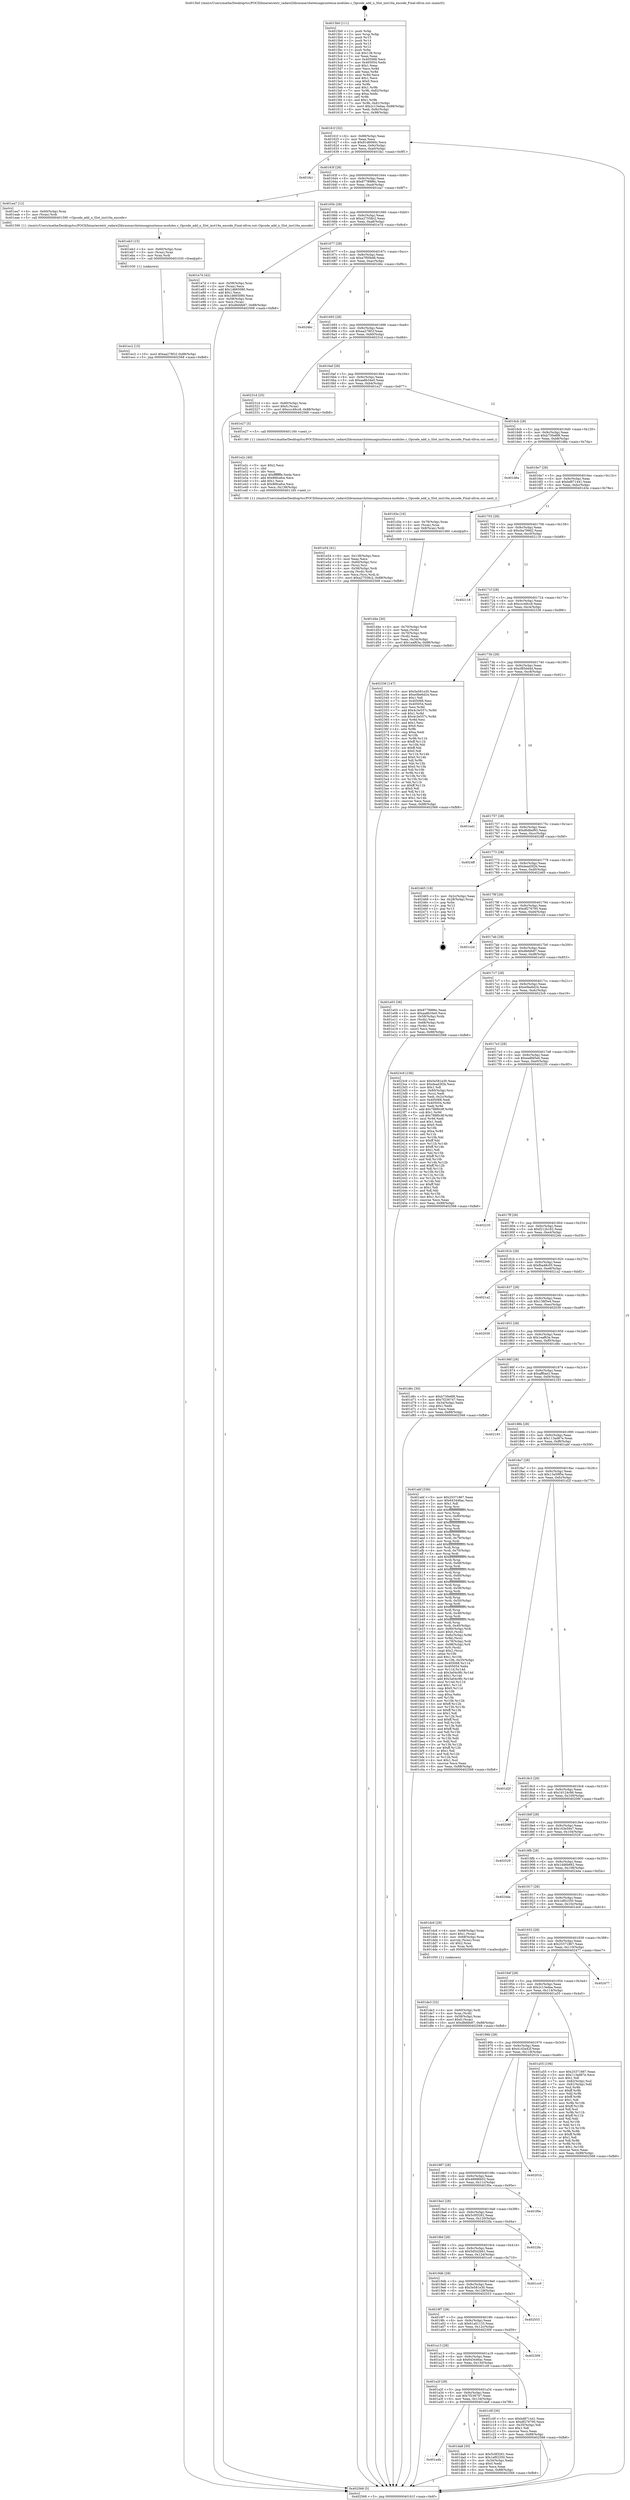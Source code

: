 digraph "0x4015b0" {
  label = "0x4015b0 (/mnt/c/Users/mathe/Desktop/tcc/POCII/binaries/extr_radare2librasmarchxtensagnuxtensa-modules.c_Opcode_add_n_Slot_inst16a_encode_Final-ollvm.out::main(0))"
  labelloc = "t"
  node[shape=record]

  Entry [label="",width=0.3,height=0.3,shape=circle,fillcolor=black,style=filled]
  "0x40161f" [label="{
     0x40161f [32]\l
     | [instrs]\l
     &nbsp;&nbsp;0x40161f \<+6\>: mov -0x88(%rbp),%eax\l
     &nbsp;&nbsp;0x401625 \<+2\>: mov %eax,%ecx\l
     &nbsp;&nbsp;0x401627 \<+6\>: sub $0x81d6060c,%ecx\l
     &nbsp;&nbsp;0x40162d \<+6\>: mov %eax,-0x9c(%rbp)\l
     &nbsp;&nbsp;0x401633 \<+6\>: mov %ecx,-0xa0(%rbp)\l
     &nbsp;&nbsp;0x401639 \<+6\>: je 0000000000401fa1 \<main+0x9f1\>\l
  }"]
  "0x401fa1" [label="{
     0x401fa1\l
  }", style=dashed]
  "0x40163f" [label="{
     0x40163f [28]\l
     | [instrs]\l
     &nbsp;&nbsp;0x40163f \<+5\>: jmp 0000000000401644 \<main+0x94\>\l
     &nbsp;&nbsp;0x401644 \<+6\>: mov -0x9c(%rbp),%eax\l
     &nbsp;&nbsp;0x40164a \<+5\>: sub $0x8778986c,%eax\l
     &nbsp;&nbsp;0x40164f \<+6\>: mov %eax,-0xa4(%rbp)\l
     &nbsp;&nbsp;0x401655 \<+6\>: je 0000000000401ea7 \<main+0x8f7\>\l
  }"]
  Exit [label="",width=0.3,height=0.3,shape=circle,fillcolor=black,style=filled,peripheries=2]
  "0x401ea7" [label="{
     0x401ea7 [12]\l
     | [instrs]\l
     &nbsp;&nbsp;0x401ea7 \<+4\>: mov -0x60(%rbp),%rax\l
     &nbsp;&nbsp;0x401eab \<+3\>: mov (%rax),%rdi\l
     &nbsp;&nbsp;0x401eae \<+5\>: call 0000000000401590 \<Opcode_add_n_Slot_inst16a_encode\>\l
     | [calls]\l
     &nbsp;&nbsp;0x401590 \{1\} (/mnt/c/Users/mathe/Desktop/tcc/POCII/binaries/extr_radare2librasmarchxtensagnuxtensa-modules.c_Opcode_add_n_Slot_inst16a_encode_Final-ollvm.out::Opcode_add_n_Slot_inst16a_encode)\l
  }"]
  "0x40165b" [label="{
     0x40165b [28]\l
     | [instrs]\l
     &nbsp;&nbsp;0x40165b \<+5\>: jmp 0000000000401660 \<main+0xb0\>\l
     &nbsp;&nbsp;0x401660 \<+6\>: mov -0x9c(%rbp),%eax\l
     &nbsp;&nbsp;0x401666 \<+5\>: sub $0xa27558c2,%eax\l
     &nbsp;&nbsp;0x40166b \<+6\>: mov %eax,-0xa8(%rbp)\l
     &nbsp;&nbsp;0x401671 \<+6\>: je 0000000000401e7d \<main+0x8cd\>\l
  }"]
  "0x401ec2" [label="{
     0x401ec2 [15]\l
     | [instrs]\l
     &nbsp;&nbsp;0x401ec2 \<+10\>: movl $0xaa278f1f,-0x88(%rbp)\l
     &nbsp;&nbsp;0x401ecc \<+5\>: jmp 0000000000402568 \<main+0xfb8\>\l
  }"]
  "0x401e7d" [label="{
     0x401e7d [42]\l
     | [instrs]\l
     &nbsp;&nbsp;0x401e7d \<+4\>: mov -0x58(%rbp),%rax\l
     &nbsp;&nbsp;0x401e81 \<+2\>: mov (%rax),%ecx\l
     &nbsp;&nbsp;0x401e83 \<+6\>: add $0x1d665080,%ecx\l
     &nbsp;&nbsp;0x401e89 \<+3\>: add $0x1,%ecx\l
     &nbsp;&nbsp;0x401e8c \<+6\>: sub $0x1d665080,%ecx\l
     &nbsp;&nbsp;0x401e92 \<+4\>: mov -0x58(%rbp),%rax\l
     &nbsp;&nbsp;0x401e96 \<+2\>: mov %ecx,(%rax)\l
     &nbsp;&nbsp;0x401e98 \<+10\>: movl $0xdfefdb87,-0x88(%rbp)\l
     &nbsp;&nbsp;0x401ea2 \<+5\>: jmp 0000000000402568 \<main+0xfb8\>\l
  }"]
  "0x401677" [label="{
     0x401677 [28]\l
     | [instrs]\l
     &nbsp;&nbsp;0x401677 \<+5\>: jmp 000000000040167c \<main+0xcc\>\l
     &nbsp;&nbsp;0x40167c \<+6\>: mov -0x9c(%rbp),%eax\l
     &nbsp;&nbsp;0x401682 \<+5\>: sub $0xa7f00bd6,%eax\l
     &nbsp;&nbsp;0x401687 \<+6\>: mov %eax,-0xac(%rbp)\l
     &nbsp;&nbsp;0x40168d \<+6\>: je 00000000004024bc \<main+0xf0c\>\l
  }"]
  "0x401eb3" [label="{
     0x401eb3 [15]\l
     | [instrs]\l
     &nbsp;&nbsp;0x401eb3 \<+4\>: mov -0x60(%rbp),%rax\l
     &nbsp;&nbsp;0x401eb7 \<+3\>: mov (%rax),%rax\l
     &nbsp;&nbsp;0x401eba \<+3\>: mov %rax,%rdi\l
     &nbsp;&nbsp;0x401ebd \<+5\>: call 0000000000401030 \<free@plt\>\l
     | [calls]\l
     &nbsp;&nbsp;0x401030 \{1\} (unknown)\l
  }"]
  "0x4024bc" [label="{
     0x4024bc\l
  }", style=dashed]
  "0x401693" [label="{
     0x401693 [28]\l
     | [instrs]\l
     &nbsp;&nbsp;0x401693 \<+5\>: jmp 0000000000401698 \<main+0xe8\>\l
     &nbsp;&nbsp;0x401698 \<+6\>: mov -0x9c(%rbp),%eax\l
     &nbsp;&nbsp;0x40169e \<+5\>: sub $0xaa278f1f,%eax\l
     &nbsp;&nbsp;0x4016a3 \<+6\>: mov %eax,-0xb0(%rbp)\l
     &nbsp;&nbsp;0x4016a9 \<+6\>: je 000000000040231d \<main+0xd6d\>\l
  }"]
  "0x401e54" [label="{
     0x401e54 [41]\l
     | [instrs]\l
     &nbsp;&nbsp;0x401e54 \<+6\>: mov -0x138(%rbp),%ecx\l
     &nbsp;&nbsp;0x401e5a \<+3\>: imul %eax,%ecx\l
     &nbsp;&nbsp;0x401e5d \<+4\>: mov -0x60(%rbp),%rsi\l
     &nbsp;&nbsp;0x401e61 \<+3\>: mov (%rsi),%rsi\l
     &nbsp;&nbsp;0x401e64 \<+4\>: mov -0x58(%rbp),%rdi\l
     &nbsp;&nbsp;0x401e68 \<+3\>: movslq (%rdi),%rdi\l
     &nbsp;&nbsp;0x401e6b \<+3\>: mov %ecx,(%rsi,%rdi,4)\l
     &nbsp;&nbsp;0x401e6e \<+10\>: movl $0xa27558c2,-0x88(%rbp)\l
     &nbsp;&nbsp;0x401e78 \<+5\>: jmp 0000000000402568 \<main+0xfb8\>\l
  }"]
  "0x40231d" [label="{
     0x40231d [25]\l
     | [instrs]\l
     &nbsp;&nbsp;0x40231d \<+4\>: mov -0x80(%rbp),%rax\l
     &nbsp;&nbsp;0x402321 \<+6\>: movl $0x0,(%rax)\l
     &nbsp;&nbsp;0x402327 \<+10\>: movl $0xccc49cc8,-0x88(%rbp)\l
     &nbsp;&nbsp;0x402331 \<+5\>: jmp 0000000000402568 \<main+0xfb8\>\l
  }"]
  "0x4016af" [label="{
     0x4016af [28]\l
     | [instrs]\l
     &nbsp;&nbsp;0x4016af \<+5\>: jmp 00000000004016b4 \<main+0x104\>\l
     &nbsp;&nbsp;0x4016b4 \<+6\>: mov -0x9c(%rbp),%eax\l
     &nbsp;&nbsp;0x4016ba \<+5\>: sub $0xaa8b34e0,%eax\l
     &nbsp;&nbsp;0x4016bf \<+6\>: mov %eax,-0xb4(%rbp)\l
     &nbsp;&nbsp;0x4016c5 \<+6\>: je 0000000000401e27 \<main+0x877\>\l
  }"]
  "0x401e2c" [label="{
     0x401e2c [40]\l
     | [instrs]\l
     &nbsp;&nbsp;0x401e2c \<+5\>: mov $0x2,%ecx\l
     &nbsp;&nbsp;0x401e31 \<+1\>: cltd\l
     &nbsp;&nbsp;0x401e32 \<+2\>: idiv %ecx\l
     &nbsp;&nbsp;0x401e34 \<+6\>: imul $0xfffffffe,%edx,%ecx\l
     &nbsp;&nbsp;0x401e3a \<+6\>: add $0x86fcafce,%ecx\l
     &nbsp;&nbsp;0x401e40 \<+3\>: add $0x1,%ecx\l
     &nbsp;&nbsp;0x401e43 \<+6\>: sub $0x86fcafce,%ecx\l
     &nbsp;&nbsp;0x401e49 \<+6\>: mov %ecx,-0x138(%rbp)\l
     &nbsp;&nbsp;0x401e4f \<+5\>: call 0000000000401160 \<next_i\>\l
     | [calls]\l
     &nbsp;&nbsp;0x401160 \{1\} (/mnt/c/Users/mathe/Desktop/tcc/POCII/binaries/extr_radare2librasmarchxtensagnuxtensa-modules.c_Opcode_add_n_Slot_inst16a_encode_Final-ollvm.out::next_i)\l
  }"]
  "0x401e27" [label="{
     0x401e27 [5]\l
     | [instrs]\l
     &nbsp;&nbsp;0x401e27 \<+5\>: call 0000000000401160 \<next_i\>\l
     | [calls]\l
     &nbsp;&nbsp;0x401160 \{1\} (/mnt/c/Users/mathe/Desktop/tcc/POCII/binaries/extr_radare2librasmarchxtensagnuxtensa-modules.c_Opcode_add_n_Slot_inst16a_encode_Final-ollvm.out::next_i)\l
  }"]
  "0x4016cb" [label="{
     0x4016cb [28]\l
     | [instrs]\l
     &nbsp;&nbsp;0x4016cb \<+5\>: jmp 00000000004016d0 \<main+0x120\>\l
     &nbsp;&nbsp;0x4016d0 \<+6\>: mov -0x9c(%rbp),%eax\l
     &nbsp;&nbsp;0x4016d6 \<+5\>: sub $0xb730e6f9,%eax\l
     &nbsp;&nbsp;0x4016db \<+6\>: mov %eax,-0xb8(%rbp)\l
     &nbsp;&nbsp;0x4016e1 \<+6\>: je 0000000000401d8a \<main+0x7da\>\l
  }"]
  "0x401de3" [label="{
     0x401de3 [32]\l
     | [instrs]\l
     &nbsp;&nbsp;0x401de3 \<+4\>: mov -0x60(%rbp),%rdi\l
     &nbsp;&nbsp;0x401de7 \<+3\>: mov %rax,(%rdi)\l
     &nbsp;&nbsp;0x401dea \<+4\>: mov -0x58(%rbp),%rax\l
     &nbsp;&nbsp;0x401dee \<+6\>: movl $0x0,(%rax)\l
     &nbsp;&nbsp;0x401df4 \<+10\>: movl $0xdfefdb87,-0x88(%rbp)\l
     &nbsp;&nbsp;0x401dfe \<+5\>: jmp 0000000000402568 \<main+0xfb8\>\l
  }"]
  "0x401d8a" [label="{
     0x401d8a\l
  }", style=dashed]
  "0x4016e7" [label="{
     0x4016e7 [28]\l
     | [instrs]\l
     &nbsp;&nbsp;0x4016e7 \<+5\>: jmp 00000000004016ec \<main+0x13c\>\l
     &nbsp;&nbsp;0x4016ec \<+6\>: mov -0x9c(%rbp),%eax\l
     &nbsp;&nbsp;0x4016f2 \<+5\>: sub $0xbd871441,%eax\l
     &nbsp;&nbsp;0x4016f7 \<+6\>: mov %eax,-0xbc(%rbp)\l
     &nbsp;&nbsp;0x4016fd \<+6\>: je 0000000000401d3e \<main+0x78e\>\l
  }"]
  "0x401a4b" [label="{
     0x401a4b\l
  }", style=dashed]
  "0x401d3e" [label="{
     0x401d3e [16]\l
     | [instrs]\l
     &nbsp;&nbsp;0x401d3e \<+4\>: mov -0x78(%rbp),%rax\l
     &nbsp;&nbsp;0x401d42 \<+3\>: mov (%rax),%rax\l
     &nbsp;&nbsp;0x401d45 \<+4\>: mov 0x8(%rax),%rdi\l
     &nbsp;&nbsp;0x401d49 \<+5\>: call 0000000000401060 \<atoi@plt\>\l
     | [calls]\l
     &nbsp;&nbsp;0x401060 \{1\} (unknown)\l
  }"]
  "0x401703" [label="{
     0x401703 [28]\l
     | [instrs]\l
     &nbsp;&nbsp;0x401703 \<+5\>: jmp 0000000000401708 \<main+0x158\>\l
     &nbsp;&nbsp;0x401708 \<+6\>: mov -0x9c(%rbp),%eax\l
     &nbsp;&nbsp;0x40170e \<+5\>: sub $0xcba799d2,%eax\l
     &nbsp;&nbsp;0x401713 \<+6\>: mov %eax,-0xc0(%rbp)\l
     &nbsp;&nbsp;0x401719 \<+6\>: je 0000000000402118 \<main+0xb68\>\l
  }"]
  "0x401da8" [label="{
     0x401da8 [30]\l
     | [instrs]\l
     &nbsp;&nbsp;0x401da8 \<+5\>: mov $0x5c0f3261,%eax\l
     &nbsp;&nbsp;0x401dad \<+5\>: mov $0x1ef02350,%ecx\l
     &nbsp;&nbsp;0x401db2 \<+3\>: mov -0x34(%rbp),%edx\l
     &nbsp;&nbsp;0x401db5 \<+3\>: cmp $0x0,%edx\l
     &nbsp;&nbsp;0x401db8 \<+3\>: cmove %ecx,%eax\l
     &nbsp;&nbsp;0x401dbb \<+6\>: mov %eax,-0x88(%rbp)\l
     &nbsp;&nbsp;0x401dc1 \<+5\>: jmp 0000000000402568 \<main+0xfb8\>\l
  }"]
  "0x402118" [label="{
     0x402118\l
  }", style=dashed]
  "0x40171f" [label="{
     0x40171f [28]\l
     | [instrs]\l
     &nbsp;&nbsp;0x40171f \<+5\>: jmp 0000000000401724 \<main+0x174\>\l
     &nbsp;&nbsp;0x401724 \<+6\>: mov -0x9c(%rbp),%eax\l
     &nbsp;&nbsp;0x40172a \<+5\>: sub $0xccc49cc8,%eax\l
     &nbsp;&nbsp;0x40172f \<+6\>: mov %eax,-0xc4(%rbp)\l
     &nbsp;&nbsp;0x401735 \<+6\>: je 0000000000402336 \<main+0xd86\>\l
  }"]
  "0x401d4e" [label="{
     0x401d4e [30]\l
     | [instrs]\l
     &nbsp;&nbsp;0x401d4e \<+4\>: mov -0x70(%rbp),%rdi\l
     &nbsp;&nbsp;0x401d52 \<+2\>: mov %eax,(%rdi)\l
     &nbsp;&nbsp;0x401d54 \<+4\>: mov -0x70(%rbp),%rdi\l
     &nbsp;&nbsp;0x401d58 \<+2\>: mov (%rdi),%eax\l
     &nbsp;&nbsp;0x401d5a \<+3\>: mov %eax,-0x34(%rbp)\l
     &nbsp;&nbsp;0x401d5d \<+10\>: movl $0x1eaf63a,-0x88(%rbp)\l
     &nbsp;&nbsp;0x401d67 \<+5\>: jmp 0000000000402568 \<main+0xfb8\>\l
  }"]
  "0x402336" [label="{
     0x402336 [147]\l
     | [instrs]\l
     &nbsp;&nbsp;0x402336 \<+5\>: mov $0x5e581e30,%eax\l
     &nbsp;&nbsp;0x40233b \<+5\>: mov $0xe0be6d24,%ecx\l
     &nbsp;&nbsp;0x402340 \<+2\>: mov $0x1,%dl\l
     &nbsp;&nbsp;0x402342 \<+7\>: mov 0x405068,%esi\l
     &nbsp;&nbsp;0x402349 \<+7\>: mov 0x405054,%edi\l
     &nbsp;&nbsp;0x402350 \<+3\>: mov %esi,%r8d\l
     &nbsp;&nbsp;0x402353 \<+7\>: add $0x4c3e557c,%r8d\l
     &nbsp;&nbsp;0x40235a \<+4\>: sub $0x1,%r8d\l
     &nbsp;&nbsp;0x40235e \<+7\>: sub $0x4c3e557c,%r8d\l
     &nbsp;&nbsp;0x402365 \<+4\>: imul %r8d,%esi\l
     &nbsp;&nbsp;0x402369 \<+3\>: and $0x1,%esi\l
     &nbsp;&nbsp;0x40236c \<+3\>: cmp $0x0,%esi\l
     &nbsp;&nbsp;0x40236f \<+4\>: sete %r9b\l
     &nbsp;&nbsp;0x402373 \<+3\>: cmp $0xa,%edi\l
     &nbsp;&nbsp;0x402376 \<+4\>: setl %r10b\l
     &nbsp;&nbsp;0x40237a \<+3\>: mov %r9b,%r11b\l
     &nbsp;&nbsp;0x40237d \<+4\>: xor $0xff,%r11b\l
     &nbsp;&nbsp;0x402381 \<+3\>: mov %r10b,%bl\l
     &nbsp;&nbsp;0x402384 \<+3\>: xor $0xff,%bl\l
     &nbsp;&nbsp;0x402387 \<+3\>: xor $0x0,%dl\l
     &nbsp;&nbsp;0x40238a \<+3\>: mov %r11b,%r14b\l
     &nbsp;&nbsp;0x40238d \<+4\>: and $0x0,%r14b\l
     &nbsp;&nbsp;0x402391 \<+3\>: and %dl,%r9b\l
     &nbsp;&nbsp;0x402394 \<+3\>: mov %bl,%r15b\l
     &nbsp;&nbsp;0x402397 \<+4\>: and $0x0,%r15b\l
     &nbsp;&nbsp;0x40239b \<+3\>: and %dl,%r10b\l
     &nbsp;&nbsp;0x40239e \<+3\>: or %r9b,%r14b\l
     &nbsp;&nbsp;0x4023a1 \<+3\>: or %r10b,%r15b\l
     &nbsp;&nbsp;0x4023a4 \<+3\>: xor %r15b,%r14b\l
     &nbsp;&nbsp;0x4023a7 \<+3\>: or %bl,%r11b\l
     &nbsp;&nbsp;0x4023aa \<+4\>: xor $0xff,%r11b\l
     &nbsp;&nbsp;0x4023ae \<+3\>: or $0x0,%dl\l
     &nbsp;&nbsp;0x4023b1 \<+3\>: and %dl,%r11b\l
     &nbsp;&nbsp;0x4023b4 \<+3\>: or %r11b,%r14b\l
     &nbsp;&nbsp;0x4023b7 \<+4\>: test $0x1,%r14b\l
     &nbsp;&nbsp;0x4023bb \<+3\>: cmovne %ecx,%eax\l
     &nbsp;&nbsp;0x4023be \<+6\>: mov %eax,-0x88(%rbp)\l
     &nbsp;&nbsp;0x4023c4 \<+5\>: jmp 0000000000402568 \<main+0xfb8\>\l
  }"]
  "0x40173b" [label="{
     0x40173b [28]\l
     | [instrs]\l
     &nbsp;&nbsp;0x40173b \<+5\>: jmp 0000000000401740 \<main+0x190\>\l
     &nbsp;&nbsp;0x401740 \<+6\>: mov -0x9c(%rbp),%eax\l
     &nbsp;&nbsp;0x401746 \<+5\>: sub $0xcf85dd4d,%eax\l
     &nbsp;&nbsp;0x40174b \<+6\>: mov %eax,-0xc8(%rbp)\l
     &nbsp;&nbsp;0x401751 \<+6\>: je 0000000000401ed1 \<main+0x921\>\l
  }"]
  "0x401a2f" [label="{
     0x401a2f [28]\l
     | [instrs]\l
     &nbsp;&nbsp;0x401a2f \<+5\>: jmp 0000000000401a34 \<main+0x484\>\l
     &nbsp;&nbsp;0x401a34 \<+6\>: mov -0x9c(%rbp),%eax\l
     &nbsp;&nbsp;0x401a3a \<+5\>: sub $0x7f236747,%eax\l
     &nbsp;&nbsp;0x401a3f \<+6\>: mov %eax,-0x134(%rbp)\l
     &nbsp;&nbsp;0x401a45 \<+6\>: je 0000000000401da8 \<main+0x7f8\>\l
  }"]
  "0x401ed1" [label="{
     0x401ed1\l
  }", style=dashed]
  "0x401757" [label="{
     0x401757 [28]\l
     | [instrs]\l
     &nbsp;&nbsp;0x401757 \<+5\>: jmp 000000000040175c \<main+0x1ac\>\l
     &nbsp;&nbsp;0x40175c \<+6\>: mov -0x9c(%rbp),%eax\l
     &nbsp;&nbsp;0x401762 \<+5\>: sub $0xd6dbef93,%eax\l
     &nbsp;&nbsp;0x401767 \<+6\>: mov %eax,-0xcc(%rbp)\l
     &nbsp;&nbsp;0x40176d \<+6\>: je 00000000004024ff \<main+0xf4f\>\l
  }"]
  "0x401c0f" [label="{
     0x401c0f [30]\l
     | [instrs]\l
     &nbsp;&nbsp;0x401c0f \<+5\>: mov $0xbd871441,%eax\l
     &nbsp;&nbsp;0x401c14 \<+5\>: mov $0xdf276795,%ecx\l
     &nbsp;&nbsp;0x401c19 \<+3\>: mov -0x35(%rbp),%dl\l
     &nbsp;&nbsp;0x401c1c \<+3\>: test $0x1,%dl\l
     &nbsp;&nbsp;0x401c1f \<+3\>: cmovne %ecx,%eax\l
     &nbsp;&nbsp;0x401c22 \<+6\>: mov %eax,-0x88(%rbp)\l
     &nbsp;&nbsp;0x401c28 \<+5\>: jmp 0000000000402568 \<main+0xfb8\>\l
  }"]
  "0x4024ff" [label="{
     0x4024ff\l
  }", style=dashed]
  "0x401773" [label="{
     0x401773 [28]\l
     | [instrs]\l
     &nbsp;&nbsp;0x401773 \<+5\>: jmp 0000000000401778 \<main+0x1c8\>\l
     &nbsp;&nbsp;0x401778 \<+6\>: mov -0x9c(%rbp),%eax\l
     &nbsp;&nbsp;0x40177e \<+5\>: sub $0xdead3f2b,%eax\l
     &nbsp;&nbsp;0x401783 \<+6\>: mov %eax,-0xd0(%rbp)\l
     &nbsp;&nbsp;0x401789 \<+6\>: je 0000000000402465 \<main+0xeb5\>\l
  }"]
  "0x401a13" [label="{
     0x401a13 [28]\l
     | [instrs]\l
     &nbsp;&nbsp;0x401a13 \<+5\>: jmp 0000000000401a18 \<main+0x468\>\l
     &nbsp;&nbsp;0x401a18 \<+6\>: mov -0x9c(%rbp),%eax\l
     &nbsp;&nbsp;0x401a1e \<+5\>: sub $0x643446ac,%eax\l
     &nbsp;&nbsp;0x401a23 \<+6\>: mov %eax,-0x130(%rbp)\l
     &nbsp;&nbsp;0x401a29 \<+6\>: je 0000000000401c0f \<main+0x65f\>\l
  }"]
  "0x402465" [label="{
     0x402465 [18]\l
     | [instrs]\l
     &nbsp;&nbsp;0x402465 \<+3\>: mov -0x2c(%rbp),%eax\l
     &nbsp;&nbsp;0x402468 \<+4\>: lea -0x28(%rbp),%rsp\l
     &nbsp;&nbsp;0x40246c \<+1\>: pop %rbx\l
     &nbsp;&nbsp;0x40246d \<+2\>: pop %r12\l
     &nbsp;&nbsp;0x40246f \<+2\>: pop %r13\l
     &nbsp;&nbsp;0x402471 \<+2\>: pop %r14\l
     &nbsp;&nbsp;0x402473 \<+2\>: pop %r15\l
     &nbsp;&nbsp;0x402475 \<+1\>: pop %rbp\l
     &nbsp;&nbsp;0x402476 \<+1\>: ret\l
  }"]
  "0x40178f" [label="{
     0x40178f [28]\l
     | [instrs]\l
     &nbsp;&nbsp;0x40178f \<+5\>: jmp 0000000000401794 \<main+0x1e4\>\l
     &nbsp;&nbsp;0x401794 \<+6\>: mov -0x9c(%rbp),%eax\l
     &nbsp;&nbsp;0x40179a \<+5\>: sub $0xdf276795,%eax\l
     &nbsp;&nbsp;0x40179f \<+6\>: mov %eax,-0xd4(%rbp)\l
     &nbsp;&nbsp;0x4017a5 \<+6\>: je 0000000000401c2d \<main+0x67d\>\l
  }"]
  "0x402309" [label="{
     0x402309\l
  }", style=dashed]
  "0x401c2d" [label="{
     0x401c2d\l
  }", style=dashed]
  "0x4017ab" [label="{
     0x4017ab [28]\l
     | [instrs]\l
     &nbsp;&nbsp;0x4017ab \<+5\>: jmp 00000000004017b0 \<main+0x200\>\l
     &nbsp;&nbsp;0x4017b0 \<+6\>: mov -0x9c(%rbp),%eax\l
     &nbsp;&nbsp;0x4017b6 \<+5\>: sub $0xdfefdb87,%eax\l
     &nbsp;&nbsp;0x4017bb \<+6\>: mov %eax,-0xd8(%rbp)\l
     &nbsp;&nbsp;0x4017c1 \<+6\>: je 0000000000401e03 \<main+0x853\>\l
  }"]
  "0x4019f7" [label="{
     0x4019f7 [28]\l
     | [instrs]\l
     &nbsp;&nbsp;0x4019f7 \<+5\>: jmp 00000000004019fc \<main+0x44c\>\l
     &nbsp;&nbsp;0x4019fc \<+6\>: mov -0x9c(%rbp),%eax\l
     &nbsp;&nbsp;0x401a02 \<+5\>: sub $0x61a01133,%eax\l
     &nbsp;&nbsp;0x401a07 \<+6\>: mov %eax,-0x12c(%rbp)\l
     &nbsp;&nbsp;0x401a0d \<+6\>: je 0000000000402309 \<main+0xd59\>\l
  }"]
  "0x401e03" [label="{
     0x401e03 [36]\l
     | [instrs]\l
     &nbsp;&nbsp;0x401e03 \<+5\>: mov $0x8778986c,%eax\l
     &nbsp;&nbsp;0x401e08 \<+5\>: mov $0xaa8b34e0,%ecx\l
     &nbsp;&nbsp;0x401e0d \<+4\>: mov -0x58(%rbp),%rdx\l
     &nbsp;&nbsp;0x401e11 \<+2\>: mov (%rdx),%esi\l
     &nbsp;&nbsp;0x401e13 \<+4\>: mov -0x68(%rbp),%rdx\l
     &nbsp;&nbsp;0x401e17 \<+2\>: cmp (%rdx),%esi\l
     &nbsp;&nbsp;0x401e19 \<+3\>: cmovl %ecx,%eax\l
     &nbsp;&nbsp;0x401e1c \<+6\>: mov %eax,-0x88(%rbp)\l
     &nbsp;&nbsp;0x401e22 \<+5\>: jmp 0000000000402568 \<main+0xfb8\>\l
  }"]
  "0x4017c7" [label="{
     0x4017c7 [28]\l
     | [instrs]\l
     &nbsp;&nbsp;0x4017c7 \<+5\>: jmp 00000000004017cc \<main+0x21c\>\l
     &nbsp;&nbsp;0x4017cc \<+6\>: mov -0x9c(%rbp),%eax\l
     &nbsp;&nbsp;0x4017d2 \<+5\>: sub $0xe0be6d24,%eax\l
     &nbsp;&nbsp;0x4017d7 \<+6\>: mov %eax,-0xdc(%rbp)\l
     &nbsp;&nbsp;0x4017dd \<+6\>: je 00000000004023c9 \<main+0xe19\>\l
  }"]
  "0x402553" [label="{
     0x402553\l
  }", style=dashed]
  "0x4023c9" [label="{
     0x4023c9 [156]\l
     | [instrs]\l
     &nbsp;&nbsp;0x4023c9 \<+5\>: mov $0x5e581e30,%eax\l
     &nbsp;&nbsp;0x4023ce \<+5\>: mov $0xdead3f2b,%ecx\l
     &nbsp;&nbsp;0x4023d3 \<+2\>: mov $0x1,%dl\l
     &nbsp;&nbsp;0x4023d5 \<+4\>: mov -0x80(%rbp),%rsi\l
     &nbsp;&nbsp;0x4023d9 \<+2\>: mov (%rsi),%edi\l
     &nbsp;&nbsp;0x4023db \<+3\>: mov %edi,-0x2c(%rbp)\l
     &nbsp;&nbsp;0x4023de \<+7\>: mov 0x405068,%edi\l
     &nbsp;&nbsp;0x4023e5 \<+8\>: mov 0x405054,%r8d\l
     &nbsp;&nbsp;0x4023ed \<+3\>: mov %edi,%r9d\l
     &nbsp;&nbsp;0x4023f0 \<+7\>: add $0x788f0c9f,%r9d\l
     &nbsp;&nbsp;0x4023f7 \<+4\>: sub $0x1,%r9d\l
     &nbsp;&nbsp;0x4023fb \<+7\>: sub $0x788f0c9f,%r9d\l
     &nbsp;&nbsp;0x402402 \<+4\>: imul %r9d,%edi\l
     &nbsp;&nbsp;0x402406 \<+3\>: and $0x1,%edi\l
     &nbsp;&nbsp;0x402409 \<+3\>: cmp $0x0,%edi\l
     &nbsp;&nbsp;0x40240c \<+4\>: sete %r10b\l
     &nbsp;&nbsp;0x402410 \<+4\>: cmp $0xa,%r8d\l
     &nbsp;&nbsp;0x402414 \<+4\>: setl %r11b\l
     &nbsp;&nbsp;0x402418 \<+3\>: mov %r10b,%bl\l
     &nbsp;&nbsp;0x40241b \<+3\>: xor $0xff,%bl\l
     &nbsp;&nbsp;0x40241e \<+3\>: mov %r11b,%r14b\l
     &nbsp;&nbsp;0x402421 \<+4\>: xor $0xff,%r14b\l
     &nbsp;&nbsp;0x402425 \<+3\>: xor $0x1,%dl\l
     &nbsp;&nbsp;0x402428 \<+3\>: mov %bl,%r15b\l
     &nbsp;&nbsp;0x40242b \<+4\>: and $0xff,%r15b\l
     &nbsp;&nbsp;0x40242f \<+3\>: and %dl,%r10b\l
     &nbsp;&nbsp;0x402432 \<+3\>: mov %r14b,%r12b\l
     &nbsp;&nbsp;0x402435 \<+4\>: and $0xff,%r12b\l
     &nbsp;&nbsp;0x402439 \<+3\>: and %dl,%r11b\l
     &nbsp;&nbsp;0x40243c \<+3\>: or %r10b,%r15b\l
     &nbsp;&nbsp;0x40243f \<+3\>: or %r11b,%r12b\l
     &nbsp;&nbsp;0x402442 \<+3\>: xor %r12b,%r15b\l
     &nbsp;&nbsp;0x402445 \<+3\>: or %r14b,%bl\l
     &nbsp;&nbsp;0x402448 \<+3\>: xor $0xff,%bl\l
     &nbsp;&nbsp;0x40244b \<+3\>: or $0x1,%dl\l
     &nbsp;&nbsp;0x40244e \<+2\>: and %dl,%bl\l
     &nbsp;&nbsp;0x402450 \<+3\>: or %bl,%r15b\l
     &nbsp;&nbsp;0x402453 \<+4\>: test $0x1,%r15b\l
     &nbsp;&nbsp;0x402457 \<+3\>: cmovne %ecx,%eax\l
     &nbsp;&nbsp;0x40245a \<+6\>: mov %eax,-0x88(%rbp)\l
     &nbsp;&nbsp;0x402460 \<+5\>: jmp 0000000000402568 \<main+0xfb8\>\l
  }"]
  "0x4017e3" [label="{
     0x4017e3 [28]\l
     | [instrs]\l
     &nbsp;&nbsp;0x4017e3 \<+5\>: jmp 00000000004017e8 \<main+0x238\>\l
     &nbsp;&nbsp;0x4017e8 \<+6\>: mov -0x9c(%rbp),%eax\l
     &nbsp;&nbsp;0x4017ee \<+5\>: sub $0xea8fd5e6,%eax\l
     &nbsp;&nbsp;0x4017f3 \<+6\>: mov %eax,-0xe0(%rbp)\l
     &nbsp;&nbsp;0x4017f9 \<+6\>: je 0000000000402235 \<main+0xc85\>\l
  }"]
  "0x4019db" [label="{
     0x4019db [28]\l
     | [instrs]\l
     &nbsp;&nbsp;0x4019db \<+5\>: jmp 00000000004019e0 \<main+0x430\>\l
     &nbsp;&nbsp;0x4019e0 \<+6\>: mov -0x9c(%rbp),%eax\l
     &nbsp;&nbsp;0x4019e6 \<+5\>: sub $0x5e581e30,%eax\l
     &nbsp;&nbsp;0x4019eb \<+6\>: mov %eax,-0x128(%rbp)\l
     &nbsp;&nbsp;0x4019f1 \<+6\>: je 0000000000402553 \<main+0xfa3\>\l
  }"]
  "0x402235" [label="{
     0x402235\l
  }", style=dashed]
  "0x4017ff" [label="{
     0x4017ff [28]\l
     | [instrs]\l
     &nbsp;&nbsp;0x4017ff \<+5\>: jmp 0000000000401804 \<main+0x254\>\l
     &nbsp;&nbsp;0x401804 \<+6\>: mov -0x9c(%rbp),%eax\l
     &nbsp;&nbsp;0x40180a \<+5\>: sub $0xf212b162,%eax\l
     &nbsp;&nbsp;0x40180f \<+6\>: mov %eax,-0xe4(%rbp)\l
     &nbsp;&nbsp;0x401815 \<+6\>: je 00000000004022eb \<main+0xd3b\>\l
  }"]
  "0x401cc0" [label="{
     0x401cc0\l
  }", style=dashed]
  "0x4022eb" [label="{
     0x4022eb\l
  }", style=dashed]
  "0x40181b" [label="{
     0x40181b [28]\l
     | [instrs]\l
     &nbsp;&nbsp;0x40181b \<+5\>: jmp 0000000000401820 \<main+0x270\>\l
     &nbsp;&nbsp;0x401820 \<+6\>: mov -0x9c(%rbp),%eax\l
     &nbsp;&nbsp;0x401826 \<+5\>: sub $0xfba48c05,%eax\l
     &nbsp;&nbsp;0x40182b \<+6\>: mov %eax,-0xe8(%rbp)\l
     &nbsp;&nbsp;0x401831 \<+6\>: je 00000000004021a2 \<main+0xbf2\>\l
  }"]
  "0x4019bf" [label="{
     0x4019bf [28]\l
     | [instrs]\l
     &nbsp;&nbsp;0x4019bf \<+5\>: jmp 00000000004019c4 \<main+0x414\>\l
     &nbsp;&nbsp;0x4019c4 \<+6\>: mov -0x9c(%rbp),%eax\l
     &nbsp;&nbsp;0x4019ca \<+5\>: sub $0x5d542b61,%eax\l
     &nbsp;&nbsp;0x4019cf \<+6\>: mov %eax,-0x124(%rbp)\l
     &nbsp;&nbsp;0x4019d5 \<+6\>: je 0000000000401cc0 \<main+0x710\>\l
  }"]
  "0x4021a2" [label="{
     0x4021a2\l
  }", style=dashed]
  "0x401837" [label="{
     0x401837 [28]\l
     | [instrs]\l
     &nbsp;&nbsp;0x401837 \<+5\>: jmp 000000000040183c \<main+0x28c\>\l
     &nbsp;&nbsp;0x40183c \<+6\>: mov -0x9c(%rbp),%eax\l
     &nbsp;&nbsp;0x401842 \<+5\>: sub $0x138f3e4,%eax\l
     &nbsp;&nbsp;0x401847 \<+6\>: mov %eax,-0xec(%rbp)\l
     &nbsp;&nbsp;0x40184d \<+6\>: je 0000000000402039 \<main+0xa89\>\l
  }"]
  "0x4022fa" [label="{
     0x4022fa\l
  }", style=dashed]
  "0x402039" [label="{
     0x402039\l
  }", style=dashed]
  "0x401853" [label="{
     0x401853 [28]\l
     | [instrs]\l
     &nbsp;&nbsp;0x401853 \<+5\>: jmp 0000000000401858 \<main+0x2a8\>\l
     &nbsp;&nbsp;0x401858 \<+6\>: mov -0x9c(%rbp),%eax\l
     &nbsp;&nbsp;0x40185e \<+5\>: sub $0x1eaf63a,%eax\l
     &nbsp;&nbsp;0x401863 \<+6\>: mov %eax,-0xf0(%rbp)\l
     &nbsp;&nbsp;0x401869 \<+6\>: je 0000000000401d6c \<main+0x7bc\>\l
  }"]
  "0x4019a3" [label="{
     0x4019a3 [28]\l
     | [instrs]\l
     &nbsp;&nbsp;0x4019a3 \<+5\>: jmp 00000000004019a8 \<main+0x3f8\>\l
     &nbsp;&nbsp;0x4019a8 \<+6\>: mov -0x9c(%rbp),%eax\l
     &nbsp;&nbsp;0x4019ae \<+5\>: sub $0x5c0f3261,%eax\l
     &nbsp;&nbsp;0x4019b3 \<+6\>: mov %eax,-0x120(%rbp)\l
     &nbsp;&nbsp;0x4019b9 \<+6\>: je 00000000004022fa \<main+0xd4a\>\l
  }"]
  "0x401d6c" [label="{
     0x401d6c [30]\l
     | [instrs]\l
     &nbsp;&nbsp;0x401d6c \<+5\>: mov $0xb730e6f9,%eax\l
     &nbsp;&nbsp;0x401d71 \<+5\>: mov $0x7f236747,%ecx\l
     &nbsp;&nbsp;0x401d76 \<+3\>: mov -0x34(%rbp),%edx\l
     &nbsp;&nbsp;0x401d79 \<+3\>: cmp $0x1,%edx\l
     &nbsp;&nbsp;0x401d7c \<+3\>: cmovl %ecx,%eax\l
     &nbsp;&nbsp;0x401d7f \<+6\>: mov %eax,-0x88(%rbp)\l
     &nbsp;&nbsp;0x401d85 \<+5\>: jmp 0000000000402568 \<main+0xfb8\>\l
  }"]
  "0x40186f" [label="{
     0x40186f [28]\l
     | [instrs]\l
     &nbsp;&nbsp;0x40186f \<+5\>: jmp 0000000000401874 \<main+0x2c4\>\l
     &nbsp;&nbsp;0x401874 \<+6\>: mov -0x9c(%rbp),%eax\l
     &nbsp;&nbsp;0x40187a \<+5\>: sub $0xaff0ae3,%eax\l
     &nbsp;&nbsp;0x40187f \<+6\>: mov %eax,-0xf4(%rbp)\l
     &nbsp;&nbsp;0x401885 \<+6\>: je 0000000000402193 \<main+0xbe3\>\l
  }"]
  "0x401f0e" [label="{
     0x401f0e\l
  }", style=dashed]
  "0x402193" [label="{
     0x402193\l
  }", style=dashed]
  "0x40188b" [label="{
     0x40188b [28]\l
     | [instrs]\l
     &nbsp;&nbsp;0x40188b \<+5\>: jmp 0000000000401890 \<main+0x2e0\>\l
     &nbsp;&nbsp;0x401890 \<+6\>: mov -0x9c(%rbp),%eax\l
     &nbsp;&nbsp;0x401896 \<+5\>: sub $0x113ad87e,%eax\l
     &nbsp;&nbsp;0x40189b \<+6\>: mov %eax,-0xf8(%rbp)\l
     &nbsp;&nbsp;0x4018a1 \<+6\>: je 0000000000401abf \<main+0x50f\>\l
  }"]
  "0x401987" [label="{
     0x401987 [28]\l
     | [instrs]\l
     &nbsp;&nbsp;0x401987 \<+5\>: jmp 000000000040198c \<main+0x3dc\>\l
     &nbsp;&nbsp;0x40198c \<+6\>: mov -0x9c(%rbp),%eax\l
     &nbsp;&nbsp;0x401992 \<+5\>: sub $0x46686b52,%eax\l
     &nbsp;&nbsp;0x401997 \<+6\>: mov %eax,-0x11c(%rbp)\l
     &nbsp;&nbsp;0x40199d \<+6\>: je 0000000000401f0e \<main+0x95e\>\l
  }"]
  "0x401abf" [label="{
     0x401abf [336]\l
     | [instrs]\l
     &nbsp;&nbsp;0x401abf \<+5\>: mov $0x25371867,%eax\l
     &nbsp;&nbsp;0x401ac4 \<+5\>: mov $0x643446ac,%ecx\l
     &nbsp;&nbsp;0x401ac9 \<+2\>: mov $0x1,%dl\l
     &nbsp;&nbsp;0x401acb \<+3\>: mov %rsp,%rsi\l
     &nbsp;&nbsp;0x401ace \<+4\>: add $0xfffffffffffffff0,%rsi\l
     &nbsp;&nbsp;0x401ad2 \<+3\>: mov %rsi,%rsp\l
     &nbsp;&nbsp;0x401ad5 \<+4\>: mov %rsi,-0x80(%rbp)\l
     &nbsp;&nbsp;0x401ad9 \<+3\>: mov %rsp,%rsi\l
     &nbsp;&nbsp;0x401adc \<+4\>: add $0xfffffffffffffff0,%rsi\l
     &nbsp;&nbsp;0x401ae0 \<+3\>: mov %rsi,%rsp\l
     &nbsp;&nbsp;0x401ae3 \<+3\>: mov %rsp,%rdi\l
     &nbsp;&nbsp;0x401ae6 \<+4\>: add $0xfffffffffffffff0,%rdi\l
     &nbsp;&nbsp;0x401aea \<+3\>: mov %rdi,%rsp\l
     &nbsp;&nbsp;0x401aed \<+4\>: mov %rdi,-0x78(%rbp)\l
     &nbsp;&nbsp;0x401af1 \<+3\>: mov %rsp,%rdi\l
     &nbsp;&nbsp;0x401af4 \<+4\>: add $0xfffffffffffffff0,%rdi\l
     &nbsp;&nbsp;0x401af8 \<+3\>: mov %rdi,%rsp\l
     &nbsp;&nbsp;0x401afb \<+4\>: mov %rdi,-0x70(%rbp)\l
     &nbsp;&nbsp;0x401aff \<+3\>: mov %rsp,%rdi\l
     &nbsp;&nbsp;0x401b02 \<+4\>: add $0xfffffffffffffff0,%rdi\l
     &nbsp;&nbsp;0x401b06 \<+3\>: mov %rdi,%rsp\l
     &nbsp;&nbsp;0x401b09 \<+4\>: mov %rdi,-0x68(%rbp)\l
     &nbsp;&nbsp;0x401b0d \<+3\>: mov %rsp,%rdi\l
     &nbsp;&nbsp;0x401b10 \<+4\>: add $0xfffffffffffffff0,%rdi\l
     &nbsp;&nbsp;0x401b14 \<+3\>: mov %rdi,%rsp\l
     &nbsp;&nbsp;0x401b17 \<+4\>: mov %rdi,-0x60(%rbp)\l
     &nbsp;&nbsp;0x401b1b \<+3\>: mov %rsp,%rdi\l
     &nbsp;&nbsp;0x401b1e \<+4\>: add $0xfffffffffffffff0,%rdi\l
     &nbsp;&nbsp;0x401b22 \<+3\>: mov %rdi,%rsp\l
     &nbsp;&nbsp;0x401b25 \<+4\>: mov %rdi,-0x58(%rbp)\l
     &nbsp;&nbsp;0x401b29 \<+3\>: mov %rsp,%rdi\l
     &nbsp;&nbsp;0x401b2c \<+4\>: add $0xfffffffffffffff0,%rdi\l
     &nbsp;&nbsp;0x401b30 \<+3\>: mov %rdi,%rsp\l
     &nbsp;&nbsp;0x401b33 \<+4\>: mov %rdi,-0x50(%rbp)\l
     &nbsp;&nbsp;0x401b37 \<+3\>: mov %rsp,%rdi\l
     &nbsp;&nbsp;0x401b3a \<+4\>: add $0xfffffffffffffff0,%rdi\l
     &nbsp;&nbsp;0x401b3e \<+3\>: mov %rdi,%rsp\l
     &nbsp;&nbsp;0x401b41 \<+4\>: mov %rdi,-0x48(%rbp)\l
     &nbsp;&nbsp;0x401b45 \<+3\>: mov %rsp,%rdi\l
     &nbsp;&nbsp;0x401b48 \<+4\>: add $0xfffffffffffffff0,%rdi\l
     &nbsp;&nbsp;0x401b4c \<+3\>: mov %rdi,%rsp\l
     &nbsp;&nbsp;0x401b4f \<+4\>: mov %rdi,-0x40(%rbp)\l
     &nbsp;&nbsp;0x401b53 \<+4\>: mov -0x80(%rbp),%rdi\l
     &nbsp;&nbsp;0x401b57 \<+6\>: movl $0x0,(%rdi)\l
     &nbsp;&nbsp;0x401b5d \<+7\>: mov -0x8c(%rbp),%r8d\l
     &nbsp;&nbsp;0x401b64 \<+3\>: mov %r8d,(%rsi)\l
     &nbsp;&nbsp;0x401b67 \<+4\>: mov -0x78(%rbp),%rdi\l
     &nbsp;&nbsp;0x401b6b \<+7\>: mov -0x98(%rbp),%r9\l
     &nbsp;&nbsp;0x401b72 \<+3\>: mov %r9,(%rdi)\l
     &nbsp;&nbsp;0x401b75 \<+3\>: cmpl $0x2,(%rsi)\l
     &nbsp;&nbsp;0x401b78 \<+4\>: setne %r10b\l
     &nbsp;&nbsp;0x401b7c \<+4\>: and $0x1,%r10b\l
     &nbsp;&nbsp;0x401b80 \<+4\>: mov %r10b,-0x35(%rbp)\l
     &nbsp;&nbsp;0x401b84 \<+8\>: mov 0x405068,%r11d\l
     &nbsp;&nbsp;0x401b8c \<+7\>: mov 0x405054,%ebx\l
     &nbsp;&nbsp;0x401b93 \<+3\>: mov %r11d,%r14d\l
     &nbsp;&nbsp;0x401b96 \<+7\>: sub $0x3a04c9fc,%r14d\l
     &nbsp;&nbsp;0x401b9d \<+4\>: sub $0x1,%r14d\l
     &nbsp;&nbsp;0x401ba1 \<+7\>: add $0x3a04c9fc,%r14d\l
     &nbsp;&nbsp;0x401ba8 \<+4\>: imul %r14d,%r11d\l
     &nbsp;&nbsp;0x401bac \<+4\>: and $0x1,%r11d\l
     &nbsp;&nbsp;0x401bb0 \<+4\>: cmp $0x0,%r11d\l
     &nbsp;&nbsp;0x401bb4 \<+4\>: sete %r10b\l
     &nbsp;&nbsp;0x401bb8 \<+3\>: cmp $0xa,%ebx\l
     &nbsp;&nbsp;0x401bbb \<+4\>: setl %r15b\l
     &nbsp;&nbsp;0x401bbf \<+3\>: mov %r10b,%r12b\l
     &nbsp;&nbsp;0x401bc2 \<+4\>: xor $0xff,%r12b\l
     &nbsp;&nbsp;0x401bc6 \<+3\>: mov %r15b,%r13b\l
     &nbsp;&nbsp;0x401bc9 \<+4\>: xor $0xff,%r13b\l
     &nbsp;&nbsp;0x401bcd \<+3\>: xor $0x1,%dl\l
     &nbsp;&nbsp;0x401bd0 \<+3\>: mov %r12b,%sil\l
     &nbsp;&nbsp;0x401bd3 \<+4\>: and $0xff,%sil\l
     &nbsp;&nbsp;0x401bd7 \<+3\>: and %dl,%r10b\l
     &nbsp;&nbsp;0x401bda \<+3\>: mov %r13b,%dil\l
     &nbsp;&nbsp;0x401bdd \<+4\>: and $0xff,%dil\l
     &nbsp;&nbsp;0x401be1 \<+3\>: and %dl,%r15b\l
     &nbsp;&nbsp;0x401be4 \<+3\>: or %r10b,%sil\l
     &nbsp;&nbsp;0x401be7 \<+3\>: or %r15b,%dil\l
     &nbsp;&nbsp;0x401bea \<+3\>: xor %dil,%sil\l
     &nbsp;&nbsp;0x401bed \<+3\>: or %r13b,%r12b\l
     &nbsp;&nbsp;0x401bf0 \<+4\>: xor $0xff,%r12b\l
     &nbsp;&nbsp;0x401bf4 \<+3\>: or $0x1,%dl\l
     &nbsp;&nbsp;0x401bf7 \<+3\>: and %dl,%r12b\l
     &nbsp;&nbsp;0x401bfa \<+3\>: or %r12b,%sil\l
     &nbsp;&nbsp;0x401bfd \<+4\>: test $0x1,%sil\l
     &nbsp;&nbsp;0x401c01 \<+3\>: cmovne %ecx,%eax\l
     &nbsp;&nbsp;0x401c04 \<+6\>: mov %eax,-0x88(%rbp)\l
     &nbsp;&nbsp;0x401c0a \<+5\>: jmp 0000000000402568 \<main+0xfb8\>\l
  }"]
  "0x4018a7" [label="{
     0x4018a7 [28]\l
     | [instrs]\l
     &nbsp;&nbsp;0x4018a7 \<+5\>: jmp 00000000004018ac \<main+0x2fc\>\l
     &nbsp;&nbsp;0x4018ac \<+6\>: mov -0x9c(%rbp),%eax\l
     &nbsp;&nbsp;0x4018b2 \<+5\>: sub $0x13a59f5e,%eax\l
     &nbsp;&nbsp;0x4018b7 \<+6\>: mov %eax,-0xfc(%rbp)\l
     &nbsp;&nbsp;0x4018bd \<+6\>: je 0000000000401d2f \<main+0x77f\>\l
  }"]
  "0x40201b" [label="{
     0x40201b\l
  }", style=dashed]
  "0x401d2f" [label="{
     0x401d2f\l
  }", style=dashed]
  "0x4018c3" [label="{
     0x4018c3 [28]\l
     | [instrs]\l
     &nbsp;&nbsp;0x4018c3 \<+5\>: jmp 00000000004018c8 \<main+0x318\>\l
     &nbsp;&nbsp;0x4018c8 \<+6\>: mov -0x9c(%rbp),%eax\l
     &nbsp;&nbsp;0x4018ce \<+5\>: sub $0x16124c96,%eax\l
     &nbsp;&nbsp;0x4018d3 \<+6\>: mov %eax,-0x100(%rbp)\l
     &nbsp;&nbsp;0x4018d9 \<+6\>: je 000000000040208f \<main+0xadf\>\l
  }"]
  "0x4015b0" [label="{
     0x4015b0 [111]\l
     | [instrs]\l
     &nbsp;&nbsp;0x4015b0 \<+1\>: push %rbp\l
     &nbsp;&nbsp;0x4015b1 \<+3\>: mov %rsp,%rbp\l
     &nbsp;&nbsp;0x4015b4 \<+2\>: push %r15\l
     &nbsp;&nbsp;0x4015b6 \<+2\>: push %r14\l
     &nbsp;&nbsp;0x4015b8 \<+2\>: push %r13\l
     &nbsp;&nbsp;0x4015ba \<+2\>: push %r12\l
     &nbsp;&nbsp;0x4015bc \<+1\>: push %rbx\l
     &nbsp;&nbsp;0x4015bd \<+7\>: sub $0x138,%rsp\l
     &nbsp;&nbsp;0x4015c4 \<+2\>: xor %eax,%eax\l
     &nbsp;&nbsp;0x4015c6 \<+7\>: mov 0x405068,%ecx\l
     &nbsp;&nbsp;0x4015cd \<+7\>: mov 0x405054,%edx\l
     &nbsp;&nbsp;0x4015d4 \<+3\>: sub $0x1,%eax\l
     &nbsp;&nbsp;0x4015d7 \<+3\>: mov %ecx,%r8d\l
     &nbsp;&nbsp;0x4015da \<+3\>: add %eax,%r8d\l
     &nbsp;&nbsp;0x4015dd \<+4\>: imul %r8d,%ecx\l
     &nbsp;&nbsp;0x4015e1 \<+3\>: and $0x1,%ecx\l
     &nbsp;&nbsp;0x4015e4 \<+3\>: cmp $0x0,%ecx\l
     &nbsp;&nbsp;0x4015e7 \<+4\>: sete %r9b\l
     &nbsp;&nbsp;0x4015eb \<+4\>: and $0x1,%r9b\l
     &nbsp;&nbsp;0x4015ef \<+7\>: mov %r9b,-0x82(%rbp)\l
     &nbsp;&nbsp;0x4015f6 \<+3\>: cmp $0xa,%edx\l
     &nbsp;&nbsp;0x4015f9 \<+4\>: setl %r9b\l
     &nbsp;&nbsp;0x4015fd \<+4\>: and $0x1,%r9b\l
     &nbsp;&nbsp;0x401601 \<+7\>: mov %r9b,-0x81(%rbp)\l
     &nbsp;&nbsp;0x401608 \<+10\>: movl $0x2c13edaa,-0x88(%rbp)\l
     &nbsp;&nbsp;0x401612 \<+6\>: mov %edi,-0x8c(%rbp)\l
     &nbsp;&nbsp;0x401618 \<+7\>: mov %rsi,-0x98(%rbp)\l
  }"]
  "0x40208f" [label="{
     0x40208f\l
  }", style=dashed]
  "0x4018df" [label="{
     0x4018df [28]\l
     | [instrs]\l
     &nbsp;&nbsp;0x4018df \<+5\>: jmp 00000000004018e4 \<main+0x334\>\l
     &nbsp;&nbsp;0x4018e4 \<+6\>: mov -0x9c(%rbp),%eax\l
     &nbsp;&nbsp;0x4018ea \<+5\>: sub $0x163e59a7,%eax\l
     &nbsp;&nbsp;0x4018ef \<+6\>: mov %eax,-0x104(%rbp)\l
     &nbsp;&nbsp;0x4018f5 \<+6\>: je 0000000000402529 \<main+0xf79\>\l
  }"]
  "0x402568" [label="{
     0x402568 [5]\l
     | [instrs]\l
     &nbsp;&nbsp;0x402568 \<+5\>: jmp 000000000040161f \<main+0x6f\>\l
  }"]
  "0x402529" [label="{
     0x402529\l
  }", style=dashed]
  "0x4018fb" [label="{
     0x4018fb [28]\l
     | [instrs]\l
     &nbsp;&nbsp;0x4018fb \<+5\>: jmp 0000000000401900 \<main+0x350\>\l
     &nbsp;&nbsp;0x401900 \<+6\>: mov -0x9c(%rbp),%eax\l
     &nbsp;&nbsp;0x401906 \<+5\>: sub $0x1dd6b662,%eax\l
     &nbsp;&nbsp;0x40190b \<+6\>: mov %eax,-0x108(%rbp)\l
     &nbsp;&nbsp;0x401911 \<+6\>: je 00000000004024da \<main+0xf2a\>\l
  }"]
  "0x40196b" [label="{
     0x40196b [28]\l
     | [instrs]\l
     &nbsp;&nbsp;0x40196b \<+5\>: jmp 0000000000401970 \<main+0x3c0\>\l
     &nbsp;&nbsp;0x401970 \<+6\>: mov -0x9c(%rbp),%eax\l
     &nbsp;&nbsp;0x401976 \<+5\>: sub $0x41d3a42f,%eax\l
     &nbsp;&nbsp;0x40197b \<+6\>: mov %eax,-0x118(%rbp)\l
     &nbsp;&nbsp;0x401981 \<+6\>: je 000000000040201b \<main+0xa6b\>\l
  }"]
  "0x4024da" [label="{
     0x4024da\l
  }", style=dashed]
  "0x401917" [label="{
     0x401917 [28]\l
     | [instrs]\l
     &nbsp;&nbsp;0x401917 \<+5\>: jmp 000000000040191c \<main+0x36c\>\l
     &nbsp;&nbsp;0x40191c \<+6\>: mov -0x9c(%rbp),%eax\l
     &nbsp;&nbsp;0x401922 \<+5\>: sub $0x1ef02350,%eax\l
     &nbsp;&nbsp;0x401927 \<+6\>: mov %eax,-0x10c(%rbp)\l
     &nbsp;&nbsp;0x40192d \<+6\>: je 0000000000401dc6 \<main+0x816\>\l
  }"]
  "0x401a55" [label="{
     0x401a55 [106]\l
     | [instrs]\l
     &nbsp;&nbsp;0x401a55 \<+5\>: mov $0x25371867,%eax\l
     &nbsp;&nbsp;0x401a5a \<+5\>: mov $0x113ad87e,%ecx\l
     &nbsp;&nbsp;0x401a5f \<+2\>: mov $0x1,%dl\l
     &nbsp;&nbsp;0x401a61 \<+7\>: mov -0x82(%rbp),%sil\l
     &nbsp;&nbsp;0x401a68 \<+7\>: mov -0x81(%rbp),%dil\l
     &nbsp;&nbsp;0x401a6f \<+3\>: mov %sil,%r8b\l
     &nbsp;&nbsp;0x401a72 \<+4\>: xor $0xff,%r8b\l
     &nbsp;&nbsp;0x401a76 \<+3\>: mov %dil,%r9b\l
     &nbsp;&nbsp;0x401a79 \<+4\>: xor $0xff,%r9b\l
     &nbsp;&nbsp;0x401a7d \<+3\>: xor $0x1,%dl\l
     &nbsp;&nbsp;0x401a80 \<+3\>: mov %r8b,%r10b\l
     &nbsp;&nbsp;0x401a83 \<+4\>: and $0xff,%r10b\l
     &nbsp;&nbsp;0x401a87 \<+3\>: and %dl,%sil\l
     &nbsp;&nbsp;0x401a8a \<+3\>: mov %r9b,%r11b\l
     &nbsp;&nbsp;0x401a8d \<+4\>: and $0xff,%r11b\l
     &nbsp;&nbsp;0x401a91 \<+3\>: and %dl,%dil\l
     &nbsp;&nbsp;0x401a94 \<+3\>: or %sil,%r10b\l
     &nbsp;&nbsp;0x401a97 \<+3\>: or %dil,%r11b\l
     &nbsp;&nbsp;0x401a9a \<+3\>: xor %r11b,%r10b\l
     &nbsp;&nbsp;0x401a9d \<+3\>: or %r9b,%r8b\l
     &nbsp;&nbsp;0x401aa0 \<+4\>: xor $0xff,%r8b\l
     &nbsp;&nbsp;0x401aa4 \<+3\>: or $0x1,%dl\l
     &nbsp;&nbsp;0x401aa7 \<+3\>: and %dl,%r8b\l
     &nbsp;&nbsp;0x401aaa \<+3\>: or %r8b,%r10b\l
     &nbsp;&nbsp;0x401aad \<+4\>: test $0x1,%r10b\l
     &nbsp;&nbsp;0x401ab1 \<+3\>: cmovne %ecx,%eax\l
     &nbsp;&nbsp;0x401ab4 \<+6\>: mov %eax,-0x88(%rbp)\l
     &nbsp;&nbsp;0x401aba \<+5\>: jmp 0000000000402568 \<main+0xfb8\>\l
  }"]
  "0x401dc6" [label="{
     0x401dc6 [29]\l
     | [instrs]\l
     &nbsp;&nbsp;0x401dc6 \<+4\>: mov -0x68(%rbp),%rax\l
     &nbsp;&nbsp;0x401dca \<+6\>: movl $0x1,(%rax)\l
     &nbsp;&nbsp;0x401dd0 \<+4\>: mov -0x68(%rbp),%rax\l
     &nbsp;&nbsp;0x401dd4 \<+3\>: movslq (%rax),%rax\l
     &nbsp;&nbsp;0x401dd7 \<+4\>: shl $0x2,%rax\l
     &nbsp;&nbsp;0x401ddb \<+3\>: mov %rax,%rdi\l
     &nbsp;&nbsp;0x401dde \<+5\>: call 0000000000401050 \<malloc@plt\>\l
     | [calls]\l
     &nbsp;&nbsp;0x401050 \{1\} (unknown)\l
  }"]
  "0x401933" [label="{
     0x401933 [28]\l
     | [instrs]\l
     &nbsp;&nbsp;0x401933 \<+5\>: jmp 0000000000401938 \<main+0x388\>\l
     &nbsp;&nbsp;0x401938 \<+6\>: mov -0x9c(%rbp),%eax\l
     &nbsp;&nbsp;0x40193e \<+5\>: sub $0x25371867,%eax\l
     &nbsp;&nbsp;0x401943 \<+6\>: mov %eax,-0x110(%rbp)\l
     &nbsp;&nbsp;0x401949 \<+6\>: je 0000000000402477 \<main+0xec7\>\l
  }"]
  "0x40194f" [label="{
     0x40194f [28]\l
     | [instrs]\l
     &nbsp;&nbsp;0x40194f \<+5\>: jmp 0000000000401954 \<main+0x3a4\>\l
     &nbsp;&nbsp;0x401954 \<+6\>: mov -0x9c(%rbp),%eax\l
     &nbsp;&nbsp;0x40195a \<+5\>: sub $0x2c13edaa,%eax\l
     &nbsp;&nbsp;0x40195f \<+6\>: mov %eax,-0x114(%rbp)\l
     &nbsp;&nbsp;0x401965 \<+6\>: je 0000000000401a55 \<main+0x4a5\>\l
  }"]
  "0x402477" [label="{
     0x402477\l
  }", style=dashed]
  Entry -> "0x4015b0" [label=" 1"]
  "0x40161f" -> "0x401fa1" [label=" 0"]
  "0x40161f" -> "0x40163f" [label=" 16"]
  "0x402465" -> Exit [label=" 1"]
  "0x40163f" -> "0x401ea7" [label=" 1"]
  "0x40163f" -> "0x40165b" [label=" 15"]
  "0x4023c9" -> "0x402568" [label=" 1"]
  "0x40165b" -> "0x401e7d" [label=" 1"]
  "0x40165b" -> "0x401677" [label=" 14"]
  "0x402336" -> "0x402568" [label=" 1"]
  "0x401677" -> "0x4024bc" [label=" 0"]
  "0x401677" -> "0x401693" [label=" 14"]
  "0x40231d" -> "0x402568" [label=" 1"]
  "0x401693" -> "0x40231d" [label=" 1"]
  "0x401693" -> "0x4016af" [label=" 13"]
  "0x401ec2" -> "0x402568" [label=" 1"]
  "0x4016af" -> "0x401e27" [label=" 1"]
  "0x4016af" -> "0x4016cb" [label=" 12"]
  "0x401eb3" -> "0x401ec2" [label=" 1"]
  "0x4016cb" -> "0x401d8a" [label=" 0"]
  "0x4016cb" -> "0x4016e7" [label=" 12"]
  "0x401ea7" -> "0x401eb3" [label=" 1"]
  "0x4016e7" -> "0x401d3e" [label=" 1"]
  "0x4016e7" -> "0x401703" [label=" 11"]
  "0x401e7d" -> "0x402568" [label=" 1"]
  "0x401703" -> "0x402118" [label=" 0"]
  "0x401703" -> "0x40171f" [label=" 11"]
  "0x401e54" -> "0x402568" [label=" 1"]
  "0x40171f" -> "0x402336" [label=" 1"]
  "0x40171f" -> "0x40173b" [label=" 10"]
  "0x401e27" -> "0x401e2c" [label=" 1"]
  "0x40173b" -> "0x401ed1" [label=" 0"]
  "0x40173b" -> "0x401757" [label=" 10"]
  "0x401e03" -> "0x402568" [label=" 2"]
  "0x401757" -> "0x4024ff" [label=" 0"]
  "0x401757" -> "0x401773" [label=" 10"]
  "0x401de3" -> "0x402568" [label=" 1"]
  "0x401773" -> "0x402465" [label=" 1"]
  "0x401773" -> "0x40178f" [label=" 9"]
  "0x401da8" -> "0x402568" [label=" 1"]
  "0x40178f" -> "0x401c2d" [label=" 0"]
  "0x40178f" -> "0x4017ab" [label=" 9"]
  "0x401a2f" -> "0x401a4b" [label=" 0"]
  "0x4017ab" -> "0x401e03" [label=" 2"]
  "0x4017ab" -> "0x4017c7" [label=" 7"]
  "0x401e2c" -> "0x401e54" [label=" 1"]
  "0x4017c7" -> "0x4023c9" [label=" 1"]
  "0x4017c7" -> "0x4017e3" [label=" 6"]
  "0x401d6c" -> "0x402568" [label=" 1"]
  "0x4017e3" -> "0x402235" [label=" 0"]
  "0x4017e3" -> "0x4017ff" [label=" 6"]
  "0x401d3e" -> "0x401d4e" [label=" 1"]
  "0x4017ff" -> "0x4022eb" [label=" 0"]
  "0x4017ff" -> "0x40181b" [label=" 6"]
  "0x401c0f" -> "0x402568" [label=" 1"]
  "0x40181b" -> "0x4021a2" [label=" 0"]
  "0x40181b" -> "0x401837" [label=" 6"]
  "0x401a13" -> "0x401c0f" [label=" 1"]
  "0x401837" -> "0x402039" [label=" 0"]
  "0x401837" -> "0x401853" [label=" 6"]
  "0x401dc6" -> "0x401de3" [label=" 1"]
  "0x401853" -> "0x401d6c" [label=" 1"]
  "0x401853" -> "0x40186f" [label=" 5"]
  "0x4019f7" -> "0x402309" [label=" 0"]
  "0x40186f" -> "0x402193" [label=" 0"]
  "0x40186f" -> "0x40188b" [label=" 5"]
  "0x401a2f" -> "0x401da8" [label=" 1"]
  "0x40188b" -> "0x401abf" [label=" 1"]
  "0x40188b" -> "0x4018a7" [label=" 4"]
  "0x4019db" -> "0x402553" [label=" 0"]
  "0x4018a7" -> "0x401d2f" [label=" 0"]
  "0x4018a7" -> "0x4018c3" [label=" 4"]
  "0x401d4e" -> "0x402568" [label=" 1"]
  "0x4018c3" -> "0x40208f" [label=" 0"]
  "0x4018c3" -> "0x4018df" [label=" 4"]
  "0x401a13" -> "0x401a2f" [label=" 1"]
  "0x4018df" -> "0x402529" [label=" 0"]
  "0x4018df" -> "0x4018fb" [label=" 4"]
  "0x4019a3" -> "0x4019bf" [label=" 2"]
  "0x4018fb" -> "0x4024da" [label=" 0"]
  "0x4018fb" -> "0x401917" [label=" 4"]
  "0x4019a3" -> "0x4022fa" [label=" 0"]
  "0x401917" -> "0x401dc6" [label=" 1"]
  "0x401917" -> "0x401933" [label=" 3"]
  "0x4019f7" -> "0x401a13" [label=" 2"]
  "0x401933" -> "0x402477" [label=" 0"]
  "0x401933" -> "0x40194f" [label=" 3"]
  "0x401987" -> "0x4019a3" [label=" 2"]
  "0x40194f" -> "0x401a55" [label=" 1"]
  "0x40194f" -> "0x40196b" [label=" 2"]
  "0x401a55" -> "0x402568" [label=" 1"]
  "0x4015b0" -> "0x40161f" [label=" 1"]
  "0x402568" -> "0x40161f" [label=" 15"]
  "0x4019bf" -> "0x401cc0" [label=" 0"]
  "0x401abf" -> "0x402568" [label=" 1"]
  "0x4019bf" -> "0x4019db" [label=" 2"]
  "0x40196b" -> "0x40201b" [label=" 0"]
  "0x40196b" -> "0x401987" [label=" 2"]
  "0x4019db" -> "0x4019f7" [label=" 2"]
  "0x401987" -> "0x401f0e" [label=" 0"]
}
